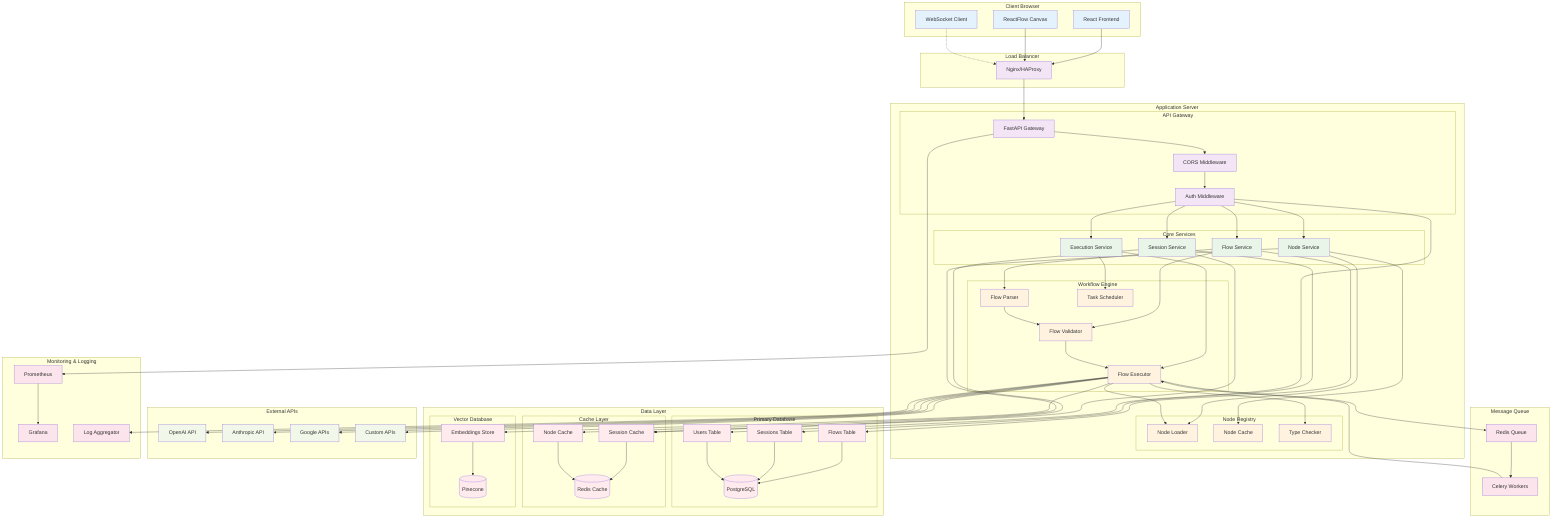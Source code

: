 graph TD
    subgraph "Client Browser"
        UI[React Frontend]
        RF[ReactFlow Canvas]
        WS_CLIENT[WebSocket Client]
    end
    
    subgraph "Load Balancer"
        LB[Nginx/HAProxy]
    end
    
    subgraph "Application Server"
        subgraph "API Gateway"
            GATEWAY[FastAPI Gateway]
            CORS[CORS Middleware]
            AUTH_MW[Auth Middleware]
        end
        
        subgraph "Core Services"
            FLOW_SVC[Flow Service]
            NODE_SVC[Node Service]
            EXEC_SVC[Execution Service]
            SESSION_SVC[Session Service]
        end
        
        subgraph "Workflow Engine"
            PARSER[Flow Parser]
            VALIDATOR[Flow Validator]
            EXECUTOR[Flow Executor]
            SCHEDULER[Task Scheduler]
        end
        
        subgraph "Node Registry"
            NODE_LOADER[Node Loader]
            NODE_CACHE[Node Cache]
            TYPE_CHECKER[Type Checker]
        end
    end
    
    subgraph "Message Queue"
        REDIS_MQ[Redis Queue]
        CELERY[Celery Workers]
    end
    
    subgraph "Data Layer"
        subgraph "Primary Database"
            POSTGRES[(PostgreSQL)]
            FLOWS_TABLE[Flows Table]
            SESSIONS_TABLE[Sessions Table]
            USERS_TABLE[Users Table]
        end
        
        subgraph "Cache Layer"
            REDIS[(Redis Cache)]
            SESSION_CACHE[Session Cache]
            NODE_CACHE_DB[Node Cache]
        end
        
        subgraph "Vector Database"
            PINECONE[(Pinecone)]
            EMBEDDINGS[Embeddings Store]
        end
    end
    
    subgraph "External APIs"
        OPENAI_EXT[OpenAI API]
        ANTHROPIC[Anthropic API]
        GOOGLE[Google APIs]
        CUSTOM_API[Custom APIs]
    end
    
    subgraph "Monitoring & Logging"
        PROMETHEUS[Prometheus]
        GRAFANA[Grafana]
        LOGS[Log Aggregator]
    end
    
    %% Client connections
    UI --> LB
    RF --> LB
    WS_CLIENT -.-> LB
    
    %% Load balancer
    LB --> GATEWAY
    
    %% API Gateway
    GATEWAY --> CORS
    CORS --> AUTH_MW
    AUTH_MW --> FLOW_SVC
    AUTH_MW --> NODE_SVC
    AUTH_MW --> EXEC_SVC
    AUTH_MW --> SESSION_SVC
    
    %% Service connections
    FLOW_SVC --> PARSER
    FLOW_SVC --> VALIDATOR
    EXEC_SVC --> EXECUTOR
    EXEC_SVC --> SCHEDULER
    NODE_SVC --> NODE_LOADER
    NODE_SVC --> NODE_CACHE
    SESSION_SVC --> SESSION_CACHE
    
    %% Workflow engine
    PARSER --> VALIDATOR
    VALIDATOR --> EXECUTOR
    EXECUTOR --> NODE_LOADER
    EXECUTOR --> TYPE_CHECKER
    
    %% Async processing
    EXECUTOR --> REDIS_MQ
    REDIS_MQ --> CELERY
    CELERY --> EXECUTOR
    
    %% Database connections
    FLOW_SVC --> FLOWS_TABLE
    SESSION_SVC --> SESSIONS_TABLE
    AUTH_MW --> USERS_TABLE
    FLOWS_TABLE --> POSTGRES
    SESSIONS_TABLE --> POSTGRES
    USERS_TABLE --> POSTGRES
    
    %% Cache connections
    SESSION_SVC --> SESSION_CACHE
    NODE_SVC --> NODE_CACHE_DB
    SESSION_CACHE --> REDIS
    NODE_CACHE_DB --> REDIS
    
    %% Vector database
    EXECUTOR --> EMBEDDINGS
    EMBEDDINGS --> PINECONE
    
    %% External API connections
    EXECUTOR --> OPENAI_EXT
    EXECUTOR --> ANTHROPIC
    EXECUTOR --> GOOGLE
    EXECUTOR --> CUSTOM_API
    
    %% Monitoring
    GATEWAY --> PROMETHEUS
    EXECUTOR --> LOGS
    PROMETHEUS --> GRAFANA
    
    %% Styling
    classDef client fill:#e3f2fd
    classDef gateway fill:#f3e5f5
    classDef service fill:#e8f5e8
    classDef engine fill:#fff3e0
    classDef data fill:#ffebee
    classDef external fill:#f1f8e9
    classDef monitor fill:#fce4ec
    
    class UI,RF,WS_CLIENT client
    class LB,GATEWAY,CORS,AUTH_MW gateway
    class FLOW_SVC,NODE_SVC,EXEC_SVC,SESSION_SVC service
    class PARSER,VALIDATOR,EXECUTOR,SCHEDULER,NODE_LOADER,NODE_CACHE,TYPE_CHECKER engine
    class POSTGRES,REDIS,PINECONE,FLOWS_TABLE,SESSIONS_TABLE,USERS_TABLE,SESSION_CACHE,NODE_CACHE_DB,EMBEDDINGS data
    class OPENAI_EXT,ANTHROPIC,GOOGLE,CUSTOM_API external
    class PROMETHEUS,GRAFANA,LOGS,REDIS_MQ,CELERY monitor